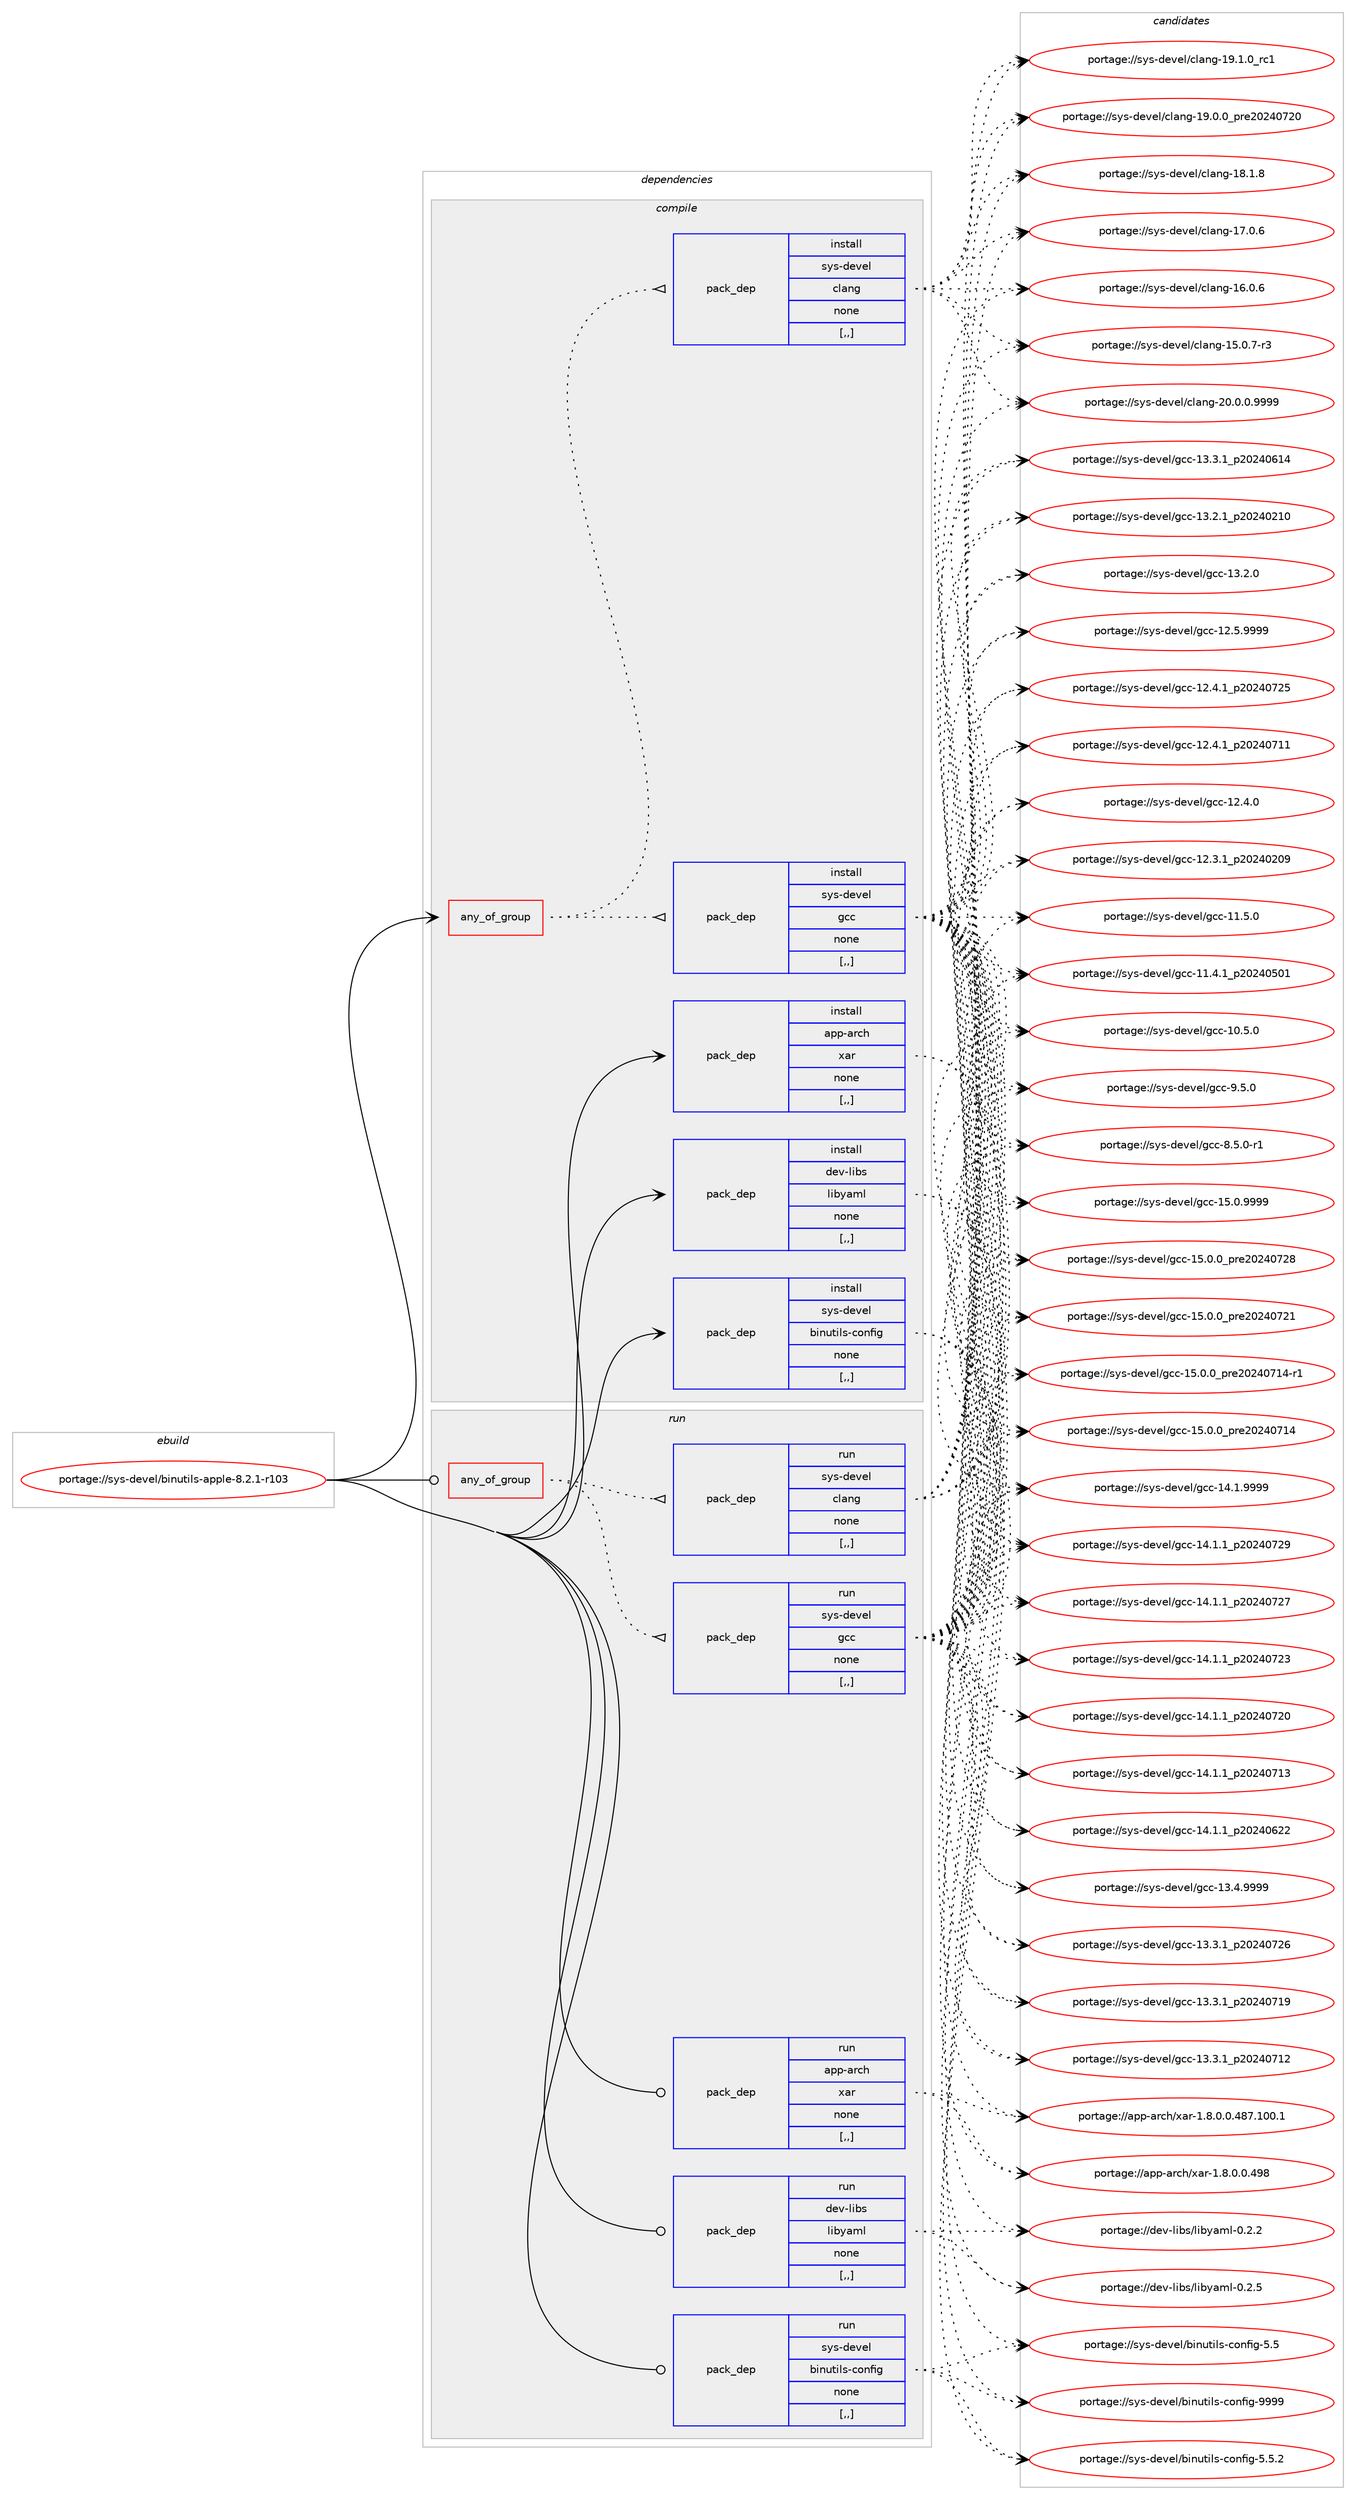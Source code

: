 digraph prolog {

# *************
# Graph options
# *************

newrank=true;
concentrate=true;
compound=true;
graph [rankdir=LR,fontname=Helvetica,fontsize=10,ranksep=1.5];#, ranksep=2.5, nodesep=0.2];
edge  [arrowhead=vee];
node  [fontname=Helvetica,fontsize=10];

# **********
# The ebuild
# **********

subgraph cluster_leftcol {
color=gray;
label=<<i>ebuild</i>>;
id [label="portage://sys-devel/binutils-apple-8.2.1-r103", color=red, width=4, href="../sys-devel/binutils-apple-8.2.1-r103.svg"];
}

# ****************
# The dependencies
# ****************

subgraph cluster_midcol {
color=gray;
label=<<i>dependencies</i>>;
subgraph cluster_compile {
fillcolor="#eeeeee";
style=filled;
label=<<i>compile</i>>;
subgraph any2715 {
dependency431861 [label=<<TABLE BORDER="0" CELLBORDER="1" CELLSPACING="0" CELLPADDING="4"><TR><TD CELLPADDING="10">any_of_group</TD></TR></TABLE>>, shape=none, color=red];subgraph pack314261 {
dependency431862 [label=<<TABLE BORDER="0" CELLBORDER="1" CELLSPACING="0" CELLPADDING="4" WIDTH="220"><TR><TD ROWSPAN="6" CELLPADDING="30">pack_dep</TD></TR><TR><TD WIDTH="110">install</TD></TR><TR><TD>sys-devel</TD></TR><TR><TD>gcc</TD></TR><TR><TD>none</TD></TR><TR><TD>[,,]</TD></TR></TABLE>>, shape=none, color=blue];
}
dependency431861:e -> dependency431862:w [weight=20,style="dotted",arrowhead="oinv"];
subgraph pack314262 {
dependency431863 [label=<<TABLE BORDER="0" CELLBORDER="1" CELLSPACING="0" CELLPADDING="4" WIDTH="220"><TR><TD ROWSPAN="6" CELLPADDING="30">pack_dep</TD></TR><TR><TD WIDTH="110">install</TD></TR><TR><TD>sys-devel</TD></TR><TR><TD>clang</TD></TR><TR><TD>none</TD></TR><TR><TD>[,,]</TD></TR></TABLE>>, shape=none, color=blue];
}
dependency431861:e -> dependency431863:w [weight=20,style="dotted",arrowhead="oinv"];
}
id:e -> dependency431861:w [weight=20,style="solid",arrowhead="vee"];
subgraph pack314263 {
dependency431864 [label=<<TABLE BORDER="0" CELLBORDER="1" CELLSPACING="0" CELLPADDING="4" WIDTH="220"><TR><TD ROWSPAN="6" CELLPADDING="30">pack_dep</TD></TR><TR><TD WIDTH="110">install</TD></TR><TR><TD>app-arch</TD></TR><TR><TD>xar</TD></TR><TR><TD>none</TD></TR><TR><TD>[,,]</TD></TR></TABLE>>, shape=none, color=blue];
}
id:e -> dependency431864:w [weight=20,style="solid",arrowhead="vee"];
subgraph pack314264 {
dependency431865 [label=<<TABLE BORDER="0" CELLBORDER="1" CELLSPACING="0" CELLPADDING="4" WIDTH="220"><TR><TD ROWSPAN="6" CELLPADDING="30">pack_dep</TD></TR><TR><TD WIDTH="110">install</TD></TR><TR><TD>dev-libs</TD></TR><TR><TD>libyaml</TD></TR><TR><TD>none</TD></TR><TR><TD>[,,]</TD></TR></TABLE>>, shape=none, color=blue];
}
id:e -> dependency431865:w [weight=20,style="solid",arrowhead="vee"];
subgraph pack314265 {
dependency431866 [label=<<TABLE BORDER="0" CELLBORDER="1" CELLSPACING="0" CELLPADDING="4" WIDTH="220"><TR><TD ROWSPAN="6" CELLPADDING="30">pack_dep</TD></TR><TR><TD WIDTH="110">install</TD></TR><TR><TD>sys-devel</TD></TR><TR><TD>binutils-config</TD></TR><TR><TD>none</TD></TR><TR><TD>[,,]</TD></TR></TABLE>>, shape=none, color=blue];
}
id:e -> dependency431866:w [weight=20,style="solid",arrowhead="vee"];
}
subgraph cluster_compileandrun {
fillcolor="#eeeeee";
style=filled;
label=<<i>compile and run</i>>;
}
subgraph cluster_run {
fillcolor="#eeeeee";
style=filled;
label=<<i>run</i>>;
subgraph any2716 {
dependency431867 [label=<<TABLE BORDER="0" CELLBORDER="1" CELLSPACING="0" CELLPADDING="4"><TR><TD CELLPADDING="10">any_of_group</TD></TR></TABLE>>, shape=none, color=red];subgraph pack314266 {
dependency431868 [label=<<TABLE BORDER="0" CELLBORDER="1" CELLSPACING="0" CELLPADDING="4" WIDTH="220"><TR><TD ROWSPAN="6" CELLPADDING="30">pack_dep</TD></TR><TR><TD WIDTH="110">run</TD></TR><TR><TD>sys-devel</TD></TR><TR><TD>gcc</TD></TR><TR><TD>none</TD></TR><TR><TD>[,,]</TD></TR></TABLE>>, shape=none, color=blue];
}
dependency431867:e -> dependency431868:w [weight=20,style="dotted",arrowhead="oinv"];
subgraph pack314267 {
dependency431869 [label=<<TABLE BORDER="0" CELLBORDER="1" CELLSPACING="0" CELLPADDING="4" WIDTH="220"><TR><TD ROWSPAN="6" CELLPADDING="30">pack_dep</TD></TR><TR><TD WIDTH="110">run</TD></TR><TR><TD>sys-devel</TD></TR><TR><TD>clang</TD></TR><TR><TD>none</TD></TR><TR><TD>[,,]</TD></TR></TABLE>>, shape=none, color=blue];
}
dependency431867:e -> dependency431869:w [weight=20,style="dotted",arrowhead="oinv"];
}
id:e -> dependency431867:w [weight=20,style="solid",arrowhead="odot"];
subgraph pack314268 {
dependency431870 [label=<<TABLE BORDER="0" CELLBORDER="1" CELLSPACING="0" CELLPADDING="4" WIDTH="220"><TR><TD ROWSPAN="6" CELLPADDING="30">pack_dep</TD></TR><TR><TD WIDTH="110">run</TD></TR><TR><TD>app-arch</TD></TR><TR><TD>xar</TD></TR><TR><TD>none</TD></TR><TR><TD>[,,]</TD></TR></TABLE>>, shape=none, color=blue];
}
id:e -> dependency431870:w [weight=20,style="solid",arrowhead="odot"];
subgraph pack314269 {
dependency431871 [label=<<TABLE BORDER="0" CELLBORDER="1" CELLSPACING="0" CELLPADDING="4" WIDTH="220"><TR><TD ROWSPAN="6" CELLPADDING="30">pack_dep</TD></TR><TR><TD WIDTH="110">run</TD></TR><TR><TD>dev-libs</TD></TR><TR><TD>libyaml</TD></TR><TR><TD>none</TD></TR><TR><TD>[,,]</TD></TR></TABLE>>, shape=none, color=blue];
}
id:e -> dependency431871:w [weight=20,style="solid",arrowhead="odot"];
subgraph pack314270 {
dependency431872 [label=<<TABLE BORDER="0" CELLBORDER="1" CELLSPACING="0" CELLPADDING="4" WIDTH="220"><TR><TD ROWSPAN="6" CELLPADDING="30">pack_dep</TD></TR><TR><TD WIDTH="110">run</TD></TR><TR><TD>sys-devel</TD></TR><TR><TD>binutils-config</TD></TR><TR><TD>none</TD></TR><TR><TD>[,,]</TD></TR></TABLE>>, shape=none, color=blue];
}
id:e -> dependency431872:w [weight=20,style="solid",arrowhead="odot"];
}
}

# **************
# The candidates
# **************

subgraph cluster_choices {
rank=same;
color=gray;
label=<<i>candidates</i>>;

subgraph choice314261 {
color=black;
nodesep=1;
choice1151211154510010111810110847103999945495346484657575757 [label="portage://sys-devel/gcc-15.0.9999", color=red, width=4,href="../sys-devel/gcc-15.0.9999.svg"];
choice1151211154510010111810110847103999945495346484648951121141015048505248555056 [label="portage://sys-devel/gcc-15.0.0_pre20240728", color=red, width=4,href="../sys-devel/gcc-15.0.0_pre20240728.svg"];
choice1151211154510010111810110847103999945495346484648951121141015048505248555049 [label="portage://sys-devel/gcc-15.0.0_pre20240721", color=red, width=4,href="../sys-devel/gcc-15.0.0_pre20240721.svg"];
choice11512111545100101118101108471039999454953464846489511211410150485052485549524511449 [label="portage://sys-devel/gcc-15.0.0_pre20240714-r1", color=red, width=4,href="../sys-devel/gcc-15.0.0_pre20240714-r1.svg"];
choice1151211154510010111810110847103999945495346484648951121141015048505248554952 [label="portage://sys-devel/gcc-15.0.0_pre20240714", color=red, width=4,href="../sys-devel/gcc-15.0.0_pre20240714.svg"];
choice1151211154510010111810110847103999945495246494657575757 [label="portage://sys-devel/gcc-14.1.9999", color=red, width=4,href="../sys-devel/gcc-14.1.9999.svg"];
choice1151211154510010111810110847103999945495246494649951125048505248555057 [label="portage://sys-devel/gcc-14.1.1_p20240729", color=red, width=4,href="../sys-devel/gcc-14.1.1_p20240729.svg"];
choice1151211154510010111810110847103999945495246494649951125048505248555055 [label="portage://sys-devel/gcc-14.1.1_p20240727", color=red, width=4,href="../sys-devel/gcc-14.1.1_p20240727.svg"];
choice1151211154510010111810110847103999945495246494649951125048505248555051 [label="portage://sys-devel/gcc-14.1.1_p20240723", color=red, width=4,href="../sys-devel/gcc-14.1.1_p20240723.svg"];
choice1151211154510010111810110847103999945495246494649951125048505248555048 [label="portage://sys-devel/gcc-14.1.1_p20240720", color=red, width=4,href="../sys-devel/gcc-14.1.1_p20240720.svg"];
choice1151211154510010111810110847103999945495246494649951125048505248554951 [label="portage://sys-devel/gcc-14.1.1_p20240713", color=red, width=4,href="../sys-devel/gcc-14.1.1_p20240713.svg"];
choice1151211154510010111810110847103999945495246494649951125048505248545050 [label="portage://sys-devel/gcc-14.1.1_p20240622", color=red, width=4,href="../sys-devel/gcc-14.1.1_p20240622.svg"];
choice1151211154510010111810110847103999945495146524657575757 [label="portage://sys-devel/gcc-13.4.9999", color=red, width=4,href="../sys-devel/gcc-13.4.9999.svg"];
choice1151211154510010111810110847103999945495146514649951125048505248555054 [label="portage://sys-devel/gcc-13.3.1_p20240726", color=red, width=4,href="../sys-devel/gcc-13.3.1_p20240726.svg"];
choice1151211154510010111810110847103999945495146514649951125048505248554957 [label="portage://sys-devel/gcc-13.3.1_p20240719", color=red, width=4,href="../sys-devel/gcc-13.3.1_p20240719.svg"];
choice1151211154510010111810110847103999945495146514649951125048505248554950 [label="portage://sys-devel/gcc-13.3.1_p20240712", color=red, width=4,href="../sys-devel/gcc-13.3.1_p20240712.svg"];
choice1151211154510010111810110847103999945495146514649951125048505248544952 [label="portage://sys-devel/gcc-13.3.1_p20240614", color=red, width=4,href="../sys-devel/gcc-13.3.1_p20240614.svg"];
choice1151211154510010111810110847103999945495146504649951125048505248504948 [label="portage://sys-devel/gcc-13.2.1_p20240210", color=red, width=4,href="../sys-devel/gcc-13.2.1_p20240210.svg"];
choice1151211154510010111810110847103999945495146504648 [label="portage://sys-devel/gcc-13.2.0", color=red, width=4,href="../sys-devel/gcc-13.2.0.svg"];
choice1151211154510010111810110847103999945495046534657575757 [label="portage://sys-devel/gcc-12.5.9999", color=red, width=4,href="../sys-devel/gcc-12.5.9999.svg"];
choice1151211154510010111810110847103999945495046524649951125048505248555053 [label="portage://sys-devel/gcc-12.4.1_p20240725", color=red, width=4,href="../sys-devel/gcc-12.4.1_p20240725.svg"];
choice1151211154510010111810110847103999945495046524649951125048505248554949 [label="portage://sys-devel/gcc-12.4.1_p20240711", color=red, width=4,href="../sys-devel/gcc-12.4.1_p20240711.svg"];
choice1151211154510010111810110847103999945495046524648 [label="portage://sys-devel/gcc-12.4.0", color=red, width=4,href="../sys-devel/gcc-12.4.0.svg"];
choice1151211154510010111810110847103999945495046514649951125048505248504857 [label="portage://sys-devel/gcc-12.3.1_p20240209", color=red, width=4,href="../sys-devel/gcc-12.3.1_p20240209.svg"];
choice1151211154510010111810110847103999945494946534648 [label="portage://sys-devel/gcc-11.5.0", color=red, width=4,href="../sys-devel/gcc-11.5.0.svg"];
choice1151211154510010111810110847103999945494946524649951125048505248534849 [label="portage://sys-devel/gcc-11.4.1_p20240501", color=red, width=4,href="../sys-devel/gcc-11.4.1_p20240501.svg"];
choice1151211154510010111810110847103999945494846534648 [label="portage://sys-devel/gcc-10.5.0", color=red, width=4,href="../sys-devel/gcc-10.5.0.svg"];
choice11512111545100101118101108471039999455746534648 [label="portage://sys-devel/gcc-9.5.0", color=red, width=4,href="../sys-devel/gcc-9.5.0.svg"];
choice115121115451001011181011084710399994556465346484511449 [label="portage://sys-devel/gcc-8.5.0-r1", color=red, width=4,href="../sys-devel/gcc-8.5.0-r1.svg"];
dependency431862:e -> choice1151211154510010111810110847103999945495346484657575757:w [style=dotted,weight="100"];
dependency431862:e -> choice1151211154510010111810110847103999945495346484648951121141015048505248555056:w [style=dotted,weight="100"];
dependency431862:e -> choice1151211154510010111810110847103999945495346484648951121141015048505248555049:w [style=dotted,weight="100"];
dependency431862:e -> choice11512111545100101118101108471039999454953464846489511211410150485052485549524511449:w [style=dotted,weight="100"];
dependency431862:e -> choice1151211154510010111810110847103999945495346484648951121141015048505248554952:w [style=dotted,weight="100"];
dependency431862:e -> choice1151211154510010111810110847103999945495246494657575757:w [style=dotted,weight="100"];
dependency431862:e -> choice1151211154510010111810110847103999945495246494649951125048505248555057:w [style=dotted,weight="100"];
dependency431862:e -> choice1151211154510010111810110847103999945495246494649951125048505248555055:w [style=dotted,weight="100"];
dependency431862:e -> choice1151211154510010111810110847103999945495246494649951125048505248555051:w [style=dotted,weight="100"];
dependency431862:e -> choice1151211154510010111810110847103999945495246494649951125048505248555048:w [style=dotted,weight="100"];
dependency431862:e -> choice1151211154510010111810110847103999945495246494649951125048505248554951:w [style=dotted,weight="100"];
dependency431862:e -> choice1151211154510010111810110847103999945495246494649951125048505248545050:w [style=dotted,weight="100"];
dependency431862:e -> choice1151211154510010111810110847103999945495146524657575757:w [style=dotted,weight="100"];
dependency431862:e -> choice1151211154510010111810110847103999945495146514649951125048505248555054:w [style=dotted,weight="100"];
dependency431862:e -> choice1151211154510010111810110847103999945495146514649951125048505248554957:w [style=dotted,weight="100"];
dependency431862:e -> choice1151211154510010111810110847103999945495146514649951125048505248554950:w [style=dotted,weight="100"];
dependency431862:e -> choice1151211154510010111810110847103999945495146514649951125048505248544952:w [style=dotted,weight="100"];
dependency431862:e -> choice1151211154510010111810110847103999945495146504649951125048505248504948:w [style=dotted,weight="100"];
dependency431862:e -> choice1151211154510010111810110847103999945495146504648:w [style=dotted,weight="100"];
dependency431862:e -> choice1151211154510010111810110847103999945495046534657575757:w [style=dotted,weight="100"];
dependency431862:e -> choice1151211154510010111810110847103999945495046524649951125048505248555053:w [style=dotted,weight="100"];
dependency431862:e -> choice1151211154510010111810110847103999945495046524649951125048505248554949:w [style=dotted,weight="100"];
dependency431862:e -> choice1151211154510010111810110847103999945495046524648:w [style=dotted,weight="100"];
dependency431862:e -> choice1151211154510010111810110847103999945495046514649951125048505248504857:w [style=dotted,weight="100"];
dependency431862:e -> choice1151211154510010111810110847103999945494946534648:w [style=dotted,weight="100"];
dependency431862:e -> choice1151211154510010111810110847103999945494946524649951125048505248534849:w [style=dotted,weight="100"];
dependency431862:e -> choice1151211154510010111810110847103999945494846534648:w [style=dotted,weight="100"];
dependency431862:e -> choice11512111545100101118101108471039999455746534648:w [style=dotted,weight="100"];
dependency431862:e -> choice115121115451001011181011084710399994556465346484511449:w [style=dotted,weight="100"];
}
subgraph choice314262 {
color=black;
nodesep=1;
choice11512111545100101118101108479910897110103455048464846484657575757 [label="portage://sys-devel/clang-20.0.0.9999", color=red, width=4,href="../sys-devel/clang-20.0.0.9999.svg"];
choice1151211154510010111810110847991089711010345495746494648951149949 [label="portage://sys-devel/clang-19.1.0_rc1", color=red, width=4,href="../sys-devel/clang-19.1.0_rc1.svg"];
choice1151211154510010111810110847991089711010345495746484648951121141015048505248555048 [label="portage://sys-devel/clang-19.0.0_pre20240720", color=red, width=4,href="../sys-devel/clang-19.0.0_pre20240720.svg"];
choice1151211154510010111810110847991089711010345495646494656 [label="portage://sys-devel/clang-18.1.8", color=red, width=4,href="../sys-devel/clang-18.1.8.svg"];
choice1151211154510010111810110847991089711010345495546484654 [label="portage://sys-devel/clang-17.0.6", color=red, width=4,href="../sys-devel/clang-17.0.6.svg"];
choice1151211154510010111810110847991089711010345495446484654 [label="portage://sys-devel/clang-16.0.6", color=red, width=4,href="../sys-devel/clang-16.0.6.svg"];
choice11512111545100101118101108479910897110103454953464846554511451 [label="portage://sys-devel/clang-15.0.7-r3", color=red, width=4,href="../sys-devel/clang-15.0.7-r3.svg"];
dependency431863:e -> choice11512111545100101118101108479910897110103455048464846484657575757:w [style=dotted,weight="100"];
dependency431863:e -> choice1151211154510010111810110847991089711010345495746494648951149949:w [style=dotted,weight="100"];
dependency431863:e -> choice1151211154510010111810110847991089711010345495746484648951121141015048505248555048:w [style=dotted,weight="100"];
dependency431863:e -> choice1151211154510010111810110847991089711010345495646494656:w [style=dotted,weight="100"];
dependency431863:e -> choice1151211154510010111810110847991089711010345495546484654:w [style=dotted,weight="100"];
dependency431863:e -> choice1151211154510010111810110847991089711010345495446484654:w [style=dotted,weight="100"];
dependency431863:e -> choice11512111545100101118101108479910897110103454953464846554511451:w [style=dotted,weight="100"];
}
subgraph choice314263 {
color=black;
nodesep=1;
choice971121124597114991044712097114454946564648464846525756 [label="portage://app-arch/xar-1.8.0.0.498", color=red, width=4,href="../app-arch/xar-1.8.0.0.498.svg"];
choice971121124597114991044712097114454946564648464846525655464948484649 [label="portage://app-arch/xar-1.8.0.0.487.100.1", color=red, width=4,href="../app-arch/xar-1.8.0.0.487.100.1.svg"];
dependency431864:e -> choice971121124597114991044712097114454946564648464846525756:w [style=dotted,weight="100"];
dependency431864:e -> choice971121124597114991044712097114454946564648464846525655464948484649:w [style=dotted,weight="100"];
}
subgraph choice314264 {
color=black;
nodesep=1;
choice1001011184510810598115471081059812197109108454846504653 [label="portage://dev-libs/libyaml-0.2.5", color=red, width=4,href="../dev-libs/libyaml-0.2.5.svg"];
choice1001011184510810598115471081059812197109108454846504650 [label="portage://dev-libs/libyaml-0.2.2", color=red, width=4,href="../dev-libs/libyaml-0.2.2.svg"];
dependency431865:e -> choice1001011184510810598115471081059812197109108454846504653:w [style=dotted,weight="100"];
dependency431865:e -> choice1001011184510810598115471081059812197109108454846504650:w [style=dotted,weight="100"];
}
subgraph choice314265 {
color=black;
nodesep=1;
choice11512111545100101118101108479810511011711610510811545991111101021051034557575757 [label="portage://sys-devel/binutils-config-9999", color=red, width=4,href="../sys-devel/binutils-config-9999.svg"];
choice1151211154510010111810110847981051101171161051081154599111110102105103455346534650 [label="portage://sys-devel/binutils-config-5.5.2", color=red, width=4,href="../sys-devel/binutils-config-5.5.2.svg"];
choice115121115451001011181011084798105110117116105108115459911111010210510345534653 [label="portage://sys-devel/binutils-config-5.5", color=red, width=4,href="../sys-devel/binutils-config-5.5.svg"];
dependency431866:e -> choice11512111545100101118101108479810511011711610510811545991111101021051034557575757:w [style=dotted,weight="100"];
dependency431866:e -> choice1151211154510010111810110847981051101171161051081154599111110102105103455346534650:w [style=dotted,weight="100"];
dependency431866:e -> choice115121115451001011181011084798105110117116105108115459911111010210510345534653:w [style=dotted,weight="100"];
}
subgraph choice314266 {
color=black;
nodesep=1;
choice1151211154510010111810110847103999945495346484657575757 [label="portage://sys-devel/gcc-15.0.9999", color=red, width=4,href="../sys-devel/gcc-15.0.9999.svg"];
choice1151211154510010111810110847103999945495346484648951121141015048505248555056 [label="portage://sys-devel/gcc-15.0.0_pre20240728", color=red, width=4,href="../sys-devel/gcc-15.0.0_pre20240728.svg"];
choice1151211154510010111810110847103999945495346484648951121141015048505248555049 [label="portage://sys-devel/gcc-15.0.0_pre20240721", color=red, width=4,href="../sys-devel/gcc-15.0.0_pre20240721.svg"];
choice11512111545100101118101108471039999454953464846489511211410150485052485549524511449 [label="portage://sys-devel/gcc-15.0.0_pre20240714-r1", color=red, width=4,href="../sys-devel/gcc-15.0.0_pre20240714-r1.svg"];
choice1151211154510010111810110847103999945495346484648951121141015048505248554952 [label="portage://sys-devel/gcc-15.0.0_pre20240714", color=red, width=4,href="../sys-devel/gcc-15.0.0_pre20240714.svg"];
choice1151211154510010111810110847103999945495246494657575757 [label="portage://sys-devel/gcc-14.1.9999", color=red, width=4,href="../sys-devel/gcc-14.1.9999.svg"];
choice1151211154510010111810110847103999945495246494649951125048505248555057 [label="portage://sys-devel/gcc-14.1.1_p20240729", color=red, width=4,href="../sys-devel/gcc-14.1.1_p20240729.svg"];
choice1151211154510010111810110847103999945495246494649951125048505248555055 [label="portage://sys-devel/gcc-14.1.1_p20240727", color=red, width=4,href="../sys-devel/gcc-14.1.1_p20240727.svg"];
choice1151211154510010111810110847103999945495246494649951125048505248555051 [label="portage://sys-devel/gcc-14.1.1_p20240723", color=red, width=4,href="../sys-devel/gcc-14.1.1_p20240723.svg"];
choice1151211154510010111810110847103999945495246494649951125048505248555048 [label="portage://sys-devel/gcc-14.1.1_p20240720", color=red, width=4,href="../sys-devel/gcc-14.1.1_p20240720.svg"];
choice1151211154510010111810110847103999945495246494649951125048505248554951 [label="portage://sys-devel/gcc-14.1.1_p20240713", color=red, width=4,href="../sys-devel/gcc-14.1.1_p20240713.svg"];
choice1151211154510010111810110847103999945495246494649951125048505248545050 [label="portage://sys-devel/gcc-14.1.1_p20240622", color=red, width=4,href="../sys-devel/gcc-14.1.1_p20240622.svg"];
choice1151211154510010111810110847103999945495146524657575757 [label="portage://sys-devel/gcc-13.4.9999", color=red, width=4,href="../sys-devel/gcc-13.4.9999.svg"];
choice1151211154510010111810110847103999945495146514649951125048505248555054 [label="portage://sys-devel/gcc-13.3.1_p20240726", color=red, width=4,href="../sys-devel/gcc-13.3.1_p20240726.svg"];
choice1151211154510010111810110847103999945495146514649951125048505248554957 [label="portage://sys-devel/gcc-13.3.1_p20240719", color=red, width=4,href="../sys-devel/gcc-13.3.1_p20240719.svg"];
choice1151211154510010111810110847103999945495146514649951125048505248554950 [label="portage://sys-devel/gcc-13.3.1_p20240712", color=red, width=4,href="../sys-devel/gcc-13.3.1_p20240712.svg"];
choice1151211154510010111810110847103999945495146514649951125048505248544952 [label="portage://sys-devel/gcc-13.3.1_p20240614", color=red, width=4,href="../sys-devel/gcc-13.3.1_p20240614.svg"];
choice1151211154510010111810110847103999945495146504649951125048505248504948 [label="portage://sys-devel/gcc-13.2.1_p20240210", color=red, width=4,href="../sys-devel/gcc-13.2.1_p20240210.svg"];
choice1151211154510010111810110847103999945495146504648 [label="portage://sys-devel/gcc-13.2.0", color=red, width=4,href="../sys-devel/gcc-13.2.0.svg"];
choice1151211154510010111810110847103999945495046534657575757 [label="portage://sys-devel/gcc-12.5.9999", color=red, width=4,href="../sys-devel/gcc-12.5.9999.svg"];
choice1151211154510010111810110847103999945495046524649951125048505248555053 [label="portage://sys-devel/gcc-12.4.1_p20240725", color=red, width=4,href="../sys-devel/gcc-12.4.1_p20240725.svg"];
choice1151211154510010111810110847103999945495046524649951125048505248554949 [label="portage://sys-devel/gcc-12.4.1_p20240711", color=red, width=4,href="../sys-devel/gcc-12.4.1_p20240711.svg"];
choice1151211154510010111810110847103999945495046524648 [label="portage://sys-devel/gcc-12.4.0", color=red, width=4,href="../sys-devel/gcc-12.4.0.svg"];
choice1151211154510010111810110847103999945495046514649951125048505248504857 [label="portage://sys-devel/gcc-12.3.1_p20240209", color=red, width=4,href="../sys-devel/gcc-12.3.1_p20240209.svg"];
choice1151211154510010111810110847103999945494946534648 [label="portage://sys-devel/gcc-11.5.0", color=red, width=4,href="../sys-devel/gcc-11.5.0.svg"];
choice1151211154510010111810110847103999945494946524649951125048505248534849 [label="portage://sys-devel/gcc-11.4.1_p20240501", color=red, width=4,href="../sys-devel/gcc-11.4.1_p20240501.svg"];
choice1151211154510010111810110847103999945494846534648 [label="portage://sys-devel/gcc-10.5.0", color=red, width=4,href="../sys-devel/gcc-10.5.0.svg"];
choice11512111545100101118101108471039999455746534648 [label="portage://sys-devel/gcc-9.5.0", color=red, width=4,href="../sys-devel/gcc-9.5.0.svg"];
choice115121115451001011181011084710399994556465346484511449 [label="portage://sys-devel/gcc-8.5.0-r1", color=red, width=4,href="../sys-devel/gcc-8.5.0-r1.svg"];
dependency431868:e -> choice1151211154510010111810110847103999945495346484657575757:w [style=dotted,weight="100"];
dependency431868:e -> choice1151211154510010111810110847103999945495346484648951121141015048505248555056:w [style=dotted,weight="100"];
dependency431868:e -> choice1151211154510010111810110847103999945495346484648951121141015048505248555049:w [style=dotted,weight="100"];
dependency431868:e -> choice11512111545100101118101108471039999454953464846489511211410150485052485549524511449:w [style=dotted,weight="100"];
dependency431868:e -> choice1151211154510010111810110847103999945495346484648951121141015048505248554952:w [style=dotted,weight="100"];
dependency431868:e -> choice1151211154510010111810110847103999945495246494657575757:w [style=dotted,weight="100"];
dependency431868:e -> choice1151211154510010111810110847103999945495246494649951125048505248555057:w [style=dotted,weight="100"];
dependency431868:e -> choice1151211154510010111810110847103999945495246494649951125048505248555055:w [style=dotted,weight="100"];
dependency431868:e -> choice1151211154510010111810110847103999945495246494649951125048505248555051:w [style=dotted,weight="100"];
dependency431868:e -> choice1151211154510010111810110847103999945495246494649951125048505248555048:w [style=dotted,weight="100"];
dependency431868:e -> choice1151211154510010111810110847103999945495246494649951125048505248554951:w [style=dotted,weight="100"];
dependency431868:e -> choice1151211154510010111810110847103999945495246494649951125048505248545050:w [style=dotted,weight="100"];
dependency431868:e -> choice1151211154510010111810110847103999945495146524657575757:w [style=dotted,weight="100"];
dependency431868:e -> choice1151211154510010111810110847103999945495146514649951125048505248555054:w [style=dotted,weight="100"];
dependency431868:e -> choice1151211154510010111810110847103999945495146514649951125048505248554957:w [style=dotted,weight="100"];
dependency431868:e -> choice1151211154510010111810110847103999945495146514649951125048505248554950:w [style=dotted,weight="100"];
dependency431868:e -> choice1151211154510010111810110847103999945495146514649951125048505248544952:w [style=dotted,weight="100"];
dependency431868:e -> choice1151211154510010111810110847103999945495146504649951125048505248504948:w [style=dotted,weight="100"];
dependency431868:e -> choice1151211154510010111810110847103999945495146504648:w [style=dotted,weight="100"];
dependency431868:e -> choice1151211154510010111810110847103999945495046534657575757:w [style=dotted,weight="100"];
dependency431868:e -> choice1151211154510010111810110847103999945495046524649951125048505248555053:w [style=dotted,weight="100"];
dependency431868:e -> choice1151211154510010111810110847103999945495046524649951125048505248554949:w [style=dotted,weight="100"];
dependency431868:e -> choice1151211154510010111810110847103999945495046524648:w [style=dotted,weight="100"];
dependency431868:e -> choice1151211154510010111810110847103999945495046514649951125048505248504857:w [style=dotted,weight="100"];
dependency431868:e -> choice1151211154510010111810110847103999945494946534648:w [style=dotted,weight="100"];
dependency431868:e -> choice1151211154510010111810110847103999945494946524649951125048505248534849:w [style=dotted,weight="100"];
dependency431868:e -> choice1151211154510010111810110847103999945494846534648:w [style=dotted,weight="100"];
dependency431868:e -> choice11512111545100101118101108471039999455746534648:w [style=dotted,weight="100"];
dependency431868:e -> choice115121115451001011181011084710399994556465346484511449:w [style=dotted,weight="100"];
}
subgraph choice314267 {
color=black;
nodesep=1;
choice11512111545100101118101108479910897110103455048464846484657575757 [label="portage://sys-devel/clang-20.0.0.9999", color=red, width=4,href="../sys-devel/clang-20.0.0.9999.svg"];
choice1151211154510010111810110847991089711010345495746494648951149949 [label="portage://sys-devel/clang-19.1.0_rc1", color=red, width=4,href="../sys-devel/clang-19.1.0_rc1.svg"];
choice1151211154510010111810110847991089711010345495746484648951121141015048505248555048 [label="portage://sys-devel/clang-19.0.0_pre20240720", color=red, width=4,href="../sys-devel/clang-19.0.0_pre20240720.svg"];
choice1151211154510010111810110847991089711010345495646494656 [label="portage://sys-devel/clang-18.1.8", color=red, width=4,href="../sys-devel/clang-18.1.8.svg"];
choice1151211154510010111810110847991089711010345495546484654 [label="portage://sys-devel/clang-17.0.6", color=red, width=4,href="../sys-devel/clang-17.0.6.svg"];
choice1151211154510010111810110847991089711010345495446484654 [label="portage://sys-devel/clang-16.0.6", color=red, width=4,href="../sys-devel/clang-16.0.6.svg"];
choice11512111545100101118101108479910897110103454953464846554511451 [label="portage://sys-devel/clang-15.0.7-r3", color=red, width=4,href="../sys-devel/clang-15.0.7-r3.svg"];
dependency431869:e -> choice11512111545100101118101108479910897110103455048464846484657575757:w [style=dotted,weight="100"];
dependency431869:e -> choice1151211154510010111810110847991089711010345495746494648951149949:w [style=dotted,weight="100"];
dependency431869:e -> choice1151211154510010111810110847991089711010345495746484648951121141015048505248555048:w [style=dotted,weight="100"];
dependency431869:e -> choice1151211154510010111810110847991089711010345495646494656:w [style=dotted,weight="100"];
dependency431869:e -> choice1151211154510010111810110847991089711010345495546484654:w [style=dotted,weight="100"];
dependency431869:e -> choice1151211154510010111810110847991089711010345495446484654:w [style=dotted,weight="100"];
dependency431869:e -> choice11512111545100101118101108479910897110103454953464846554511451:w [style=dotted,weight="100"];
}
subgraph choice314268 {
color=black;
nodesep=1;
choice971121124597114991044712097114454946564648464846525756 [label="portage://app-arch/xar-1.8.0.0.498", color=red, width=4,href="../app-arch/xar-1.8.0.0.498.svg"];
choice971121124597114991044712097114454946564648464846525655464948484649 [label="portage://app-arch/xar-1.8.0.0.487.100.1", color=red, width=4,href="../app-arch/xar-1.8.0.0.487.100.1.svg"];
dependency431870:e -> choice971121124597114991044712097114454946564648464846525756:w [style=dotted,weight="100"];
dependency431870:e -> choice971121124597114991044712097114454946564648464846525655464948484649:w [style=dotted,weight="100"];
}
subgraph choice314269 {
color=black;
nodesep=1;
choice1001011184510810598115471081059812197109108454846504653 [label="portage://dev-libs/libyaml-0.2.5", color=red, width=4,href="../dev-libs/libyaml-0.2.5.svg"];
choice1001011184510810598115471081059812197109108454846504650 [label="portage://dev-libs/libyaml-0.2.2", color=red, width=4,href="../dev-libs/libyaml-0.2.2.svg"];
dependency431871:e -> choice1001011184510810598115471081059812197109108454846504653:w [style=dotted,weight="100"];
dependency431871:e -> choice1001011184510810598115471081059812197109108454846504650:w [style=dotted,weight="100"];
}
subgraph choice314270 {
color=black;
nodesep=1;
choice11512111545100101118101108479810511011711610510811545991111101021051034557575757 [label="portage://sys-devel/binutils-config-9999", color=red, width=4,href="../sys-devel/binutils-config-9999.svg"];
choice1151211154510010111810110847981051101171161051081154599111110102105103455346534650 [label="portage://sys-devel/binutils-config-5.5.2", color=red, width=4,href="../sys-devel/binutils-config-5.5.2.svg"];
choice115121115451001011181011084798105110117116105108115459911111010210510345534653 [label="portage://sys-devel/binutils-config-5.5", color=red, width=4,href="../sys-devel/binutils-config-5.5.svg"];
dependency431872:e -> choice11512111545100101118101108479810511011711610510811545991111101021051034557575757:w [style=dotted,weight="100"];
dependency431872:e -> choice1151211154510010111810110847981051101171161051081154599111110102105103455346534650:w [style=dotted,weight="100"];
dependency431872:e -> choice115121115451001011181011084798105110117116105108115459911111010210510345534653:w [style=dotted,weight="100"];
}
}

}
